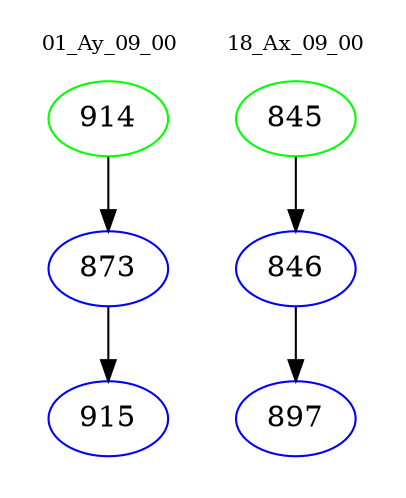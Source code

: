 digraph{
subgraph cluster_0 {
color = white
label = "01_Ay_09_00";
fontsize=10;
T0_914 [label="914", color="green"]
T0_914 -> T0_873 [color="black"]
T0_873 [label="873", color="blue"]
T0_873 -> T0_915 [color="black"]
T0_915 [label="915", color="blue"]
}
subgraph cluster_1 {
color = white
label = "18_Ax_09_00";
fontsize=10;
T1_845 [label="845", color="green"]
T1_845 -> T1_846 [color="black"]
T1_846 [label="846", color="blue"]
T1_846 -> T1_897 [color="black"]
T1_897 [label="897", color="blue"]
}
}

